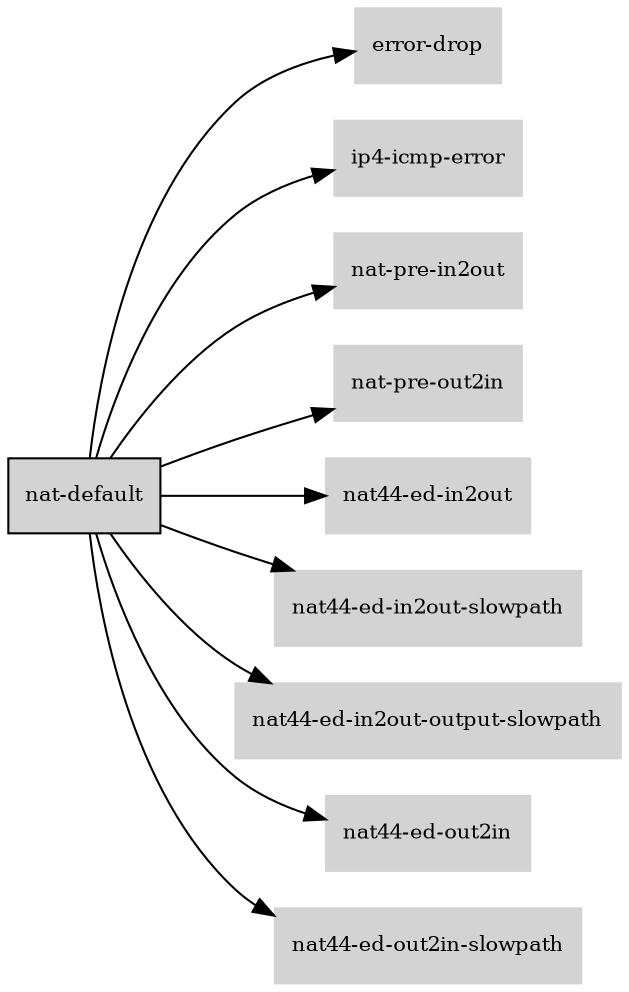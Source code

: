 digraph "nat_default_subgraph" {
  rankdir=LR;
  node [shape=box, style=filled, fontsize=10, color=lightgray, fontcolor=black, fillcolor=lightgray];
  "nat-default" [color=black, fontcolor=black, fillcolor=lightgray];
  edge [fontsize=8];
  "nat-default" -> "error-drop";
  "nat-default" -> "ip4-icmp-error";
  "nat-default" -> "nat-pre-in2out";
  "nat-default" -> "nat-pre-out2in";
  "nat-default" -> "nat44-ed-in2out";
  "nat-default" -> "nat44-ed-in2out-slowpath";
  "nat-default" -> "nat44-ed-in2out-output-slowpath";
  "nat-default" -> "nat44-ed-out2in";
  "nat-default" -> "nat44-ed-out2in-slowpath";
}
